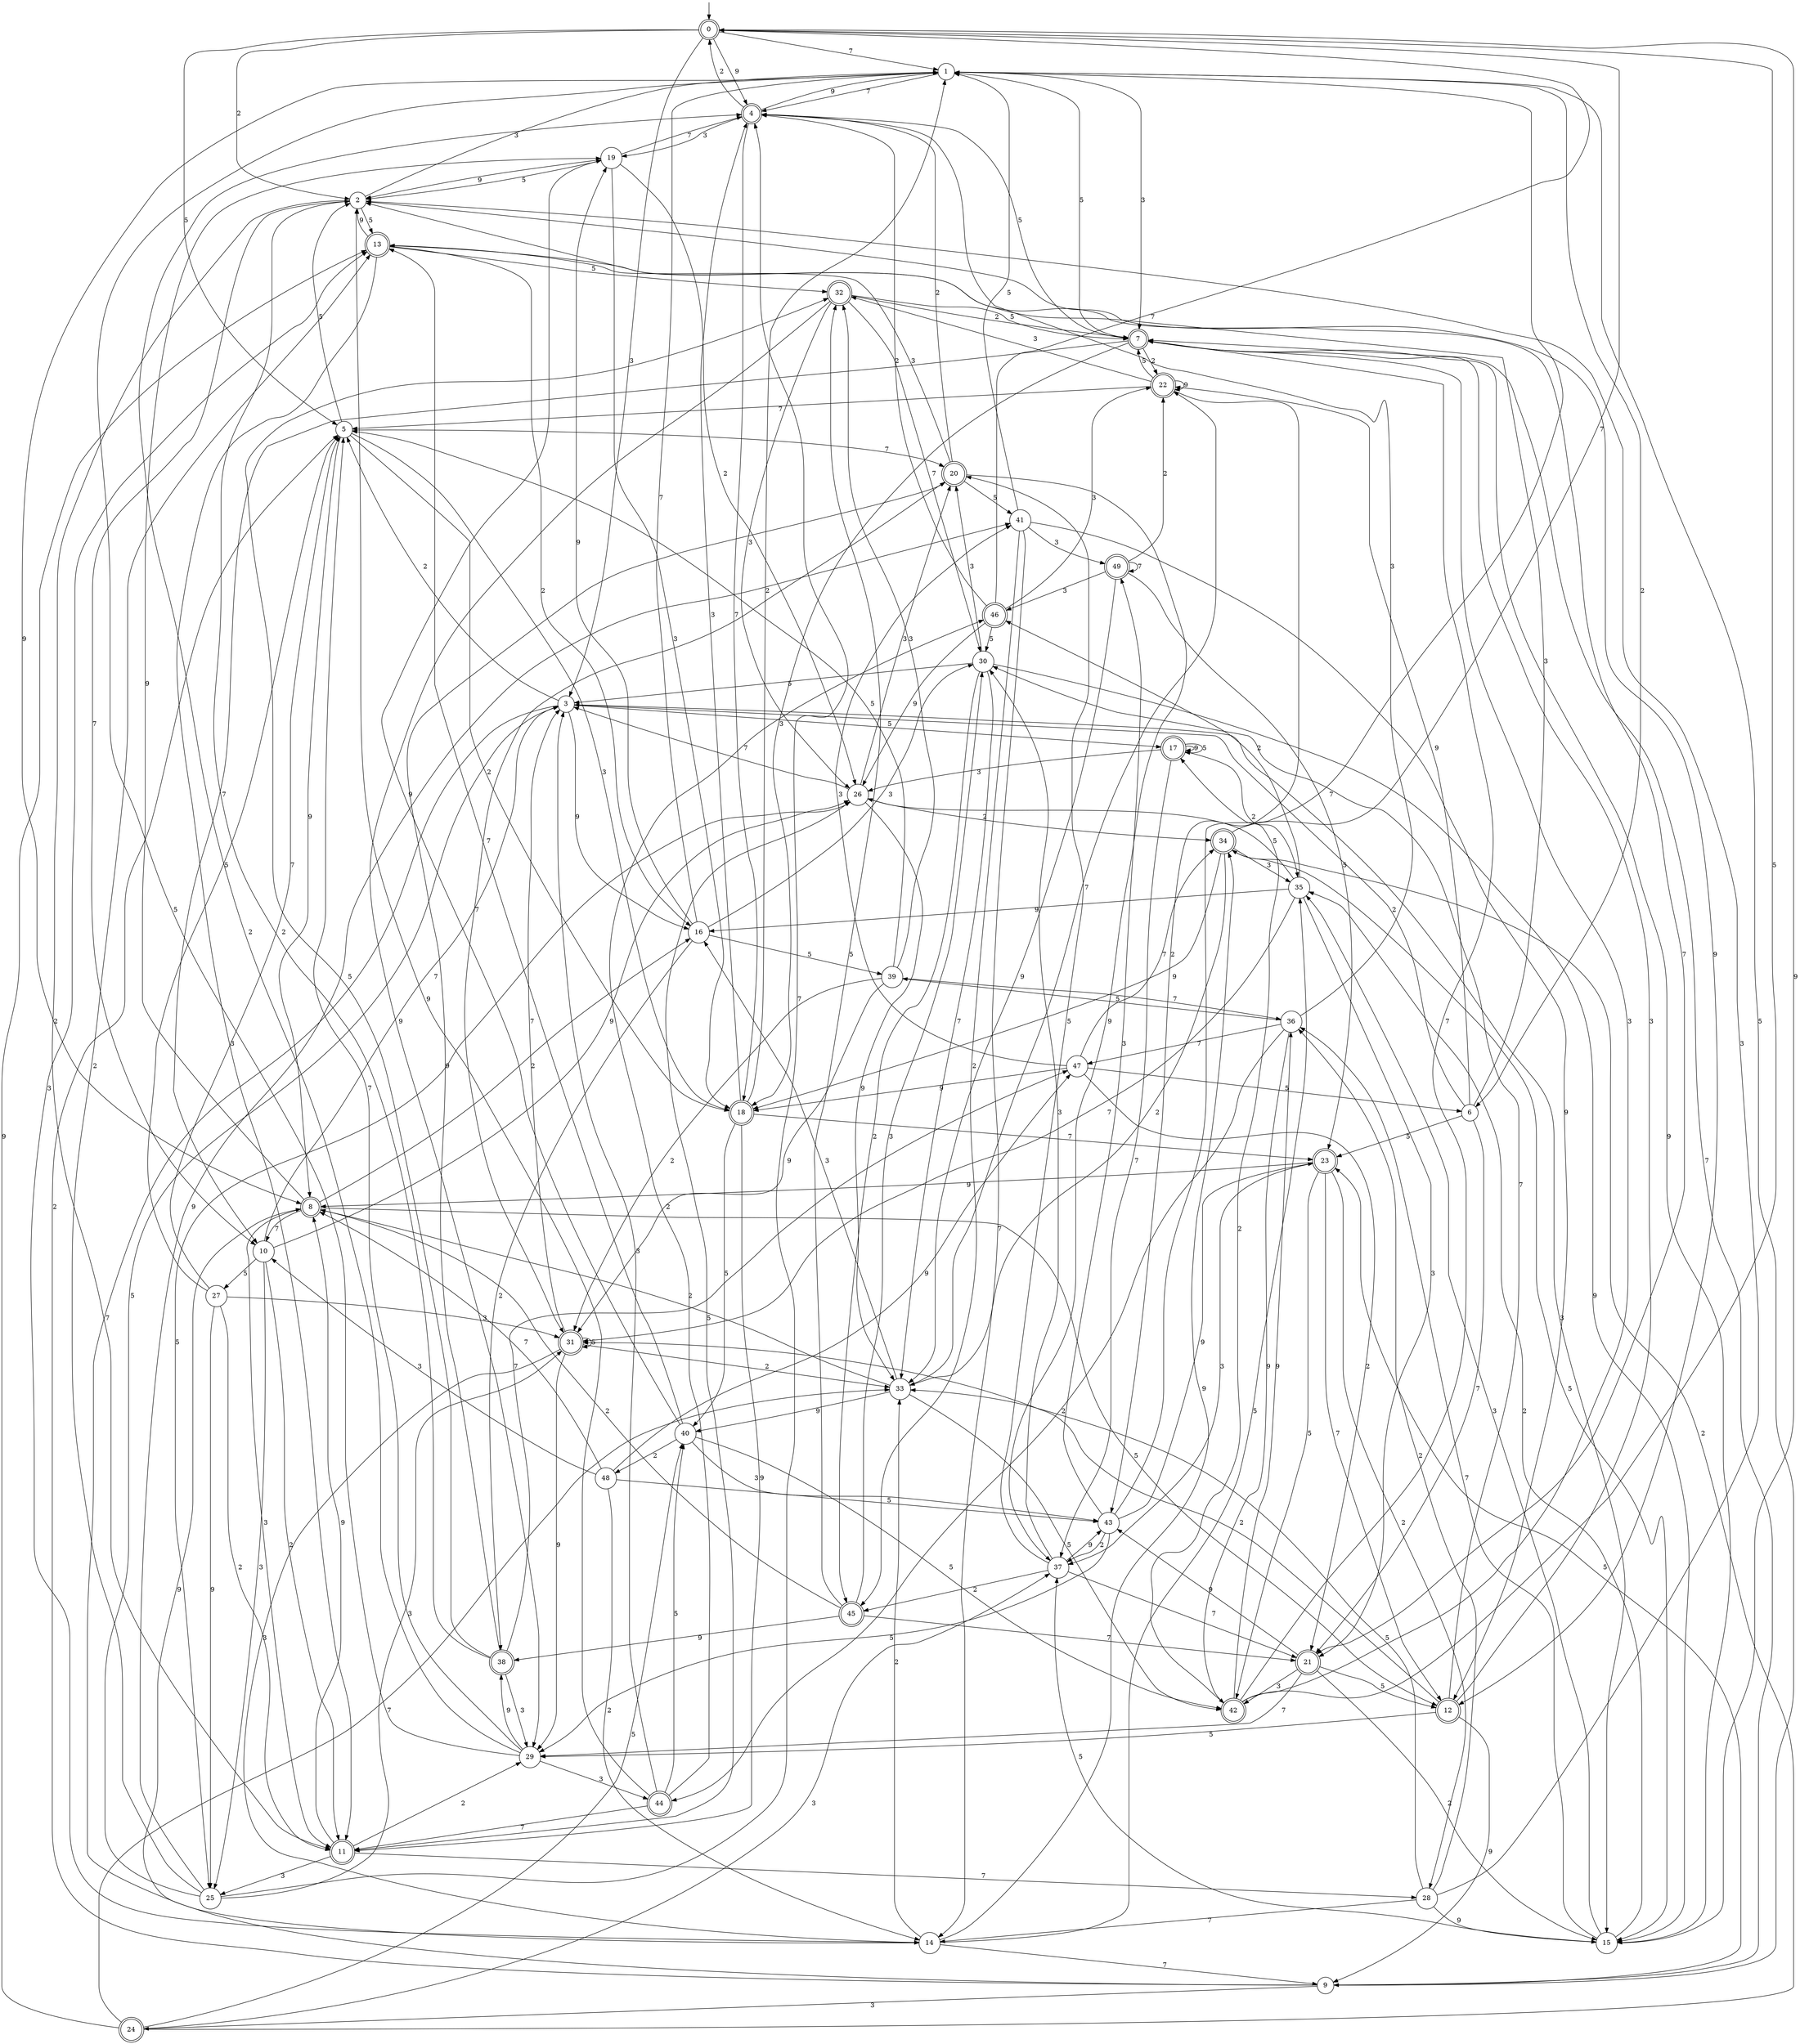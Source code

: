 digraph g {

	s0 [shape="doublecircle" label="0"];
	s1 [shape="circle" label="1"];
	s2 [shape="circle" label="2"];
	s3 [shape="circle" label="3"];
	s4 [shape="doublecircle" label="4"];
	s5 [shape="circle" label="5"];
	s6 [shape="circle" label="6"];
	s7 [shape="doublecircle" label="7"];
	s8 [shape="doublecircle" label="8"];
	s9 [shape="circle" label="9"];
	s10 [shape="circle" label="10"];
	s11 [shape="doublecircle" label="11"];
	s12 [shape="doublecircle" label="12"];
	s13 [shape="doublecircle" label="13"];
	s14 [shape="circle" label="14"];
	s15 [shape="circle" label="15"];
	s16 [shape="circle" label="16"];
	s17 [shape="doublecircle" label="17"];
	s18 [shape="doublecircle" label="18"];
	s19 [shape="circle" label="19"];
	s20 [shape="doublecircle" label="20"];
	s21 [shape="doublecircle" label="21"];
	s22 [shape="doublecircle" label="22"];
	s23 [shape="doublecircle" label="23"];
	s24 [shape="doublecircle" label="24"];
	s25 [shape="circle" label="25"];
	s26 [shape="circle" label="26"];
	s27 [shape="circle" label="27"];
	s28 [shape="circle" label="28"];
	s29 [shape="circle" label="29"];
	s30 [shape="circle" label="30"];
	s31 [shape="doublecircle" label="31"];
	s32 [shape="doublecircle" label="32"];
	s33 [shape="circle" label="33"];
	s34 [shape="doublecircle" label="34"];
	s35 [shape="circle" label="35"];
	s36 [shape="circle" label="36"];
	s37 [shape="circle" label="37"];
	s38 [shape="doublecircle" label="38"];
	s39 [shape="circle" label="39"];
	s40 [shape="circle" label="40"];
	s41 [shape="circle" label="41"];
	s42 [shape="doublecircle" label="42"];
	s43 [shape="circle" label="43"];
	s44 [shape="doublecircle" label="44"];
	s45 [shape="doublecircle" label="45"];
	s46 [shape="doublecircle" label="46"];
	s47 [shape="circle" label="47"];
	s48 [shape="circle" label="48"];
	s49 [shape="doublecircle" label="49"];
	s0 -> s1 [label="7"];
	s0 -> s2 [label="2"];
	s0 -> s3 [label="3"];
	s0 -> s4 [label="9"];
	s0 -> s5 [label="5"];
	s1 -> s4 [label="7"];
	s1 -> s6 [label="2"];
	s1 -> s7 [label="3"];
	s1 -> s8 [label="9"];
	s1 -> s9 [label="5"];
	s2 -> s10 [label="7"];
	s2 -> s11 [label="2"];
	s2 -> s1 [label="3"];
	s2 -> s12 [label="9"];
	s2 -> s13 [label="5"];
	s3 -> s14 [label="7"];
	s3 -> s5 [label="2"];
	s3 -> s15 [label="3"];
	s3 -> s16 [label="9"];
	s3 -> s17 [label="5"];
	s4 -> s18 [label="7"];
	s4 -> s0 [label="2"];
	s4 -> s19 [label="3"];
	s4 -> s1 [label="9"];
	s4 -> s7 [label="5"];
	s5 -> s20 [label="7"];
	s5 -> s18 [label="2"];
	s5 -> s18 [label="3"];
	s5 -> s8 [label="9"];
	s5 -> s2 [label="5"];
	s6 -> s21 [label="7"];
	s6 -> s3 [label="2"];
	s6 -> s2 [label="3"];
	s6 -> s22 [label="9"];
	s6 -> s23 [label="5"];
	s7 -> s10 [label="7"];
	s7 -> s22 [label="2"];
	s7 -> s18 [label="3"];
	s7 -> s15 [label="9"];
	s7 -> s1 [label="5"];
	s8 -> s10 [label="7"];
	s8 -> s16 [label="2"];
	s8 -> s11 [label="3"];
	s8 -> s19 [label="9"];
	s8 -> s12 [label="5"];
	s9 -> s7 [label="7"];
	s9 -> s5 [label="2"];
	s9 -> s24 [label="3"];
	s9 -> s8 [label="9"];
	s9 -> s23 [label="5"];
	s10 -> s3 [label="7"];
	s10 -> s11 [label="2"];
	s10 -> s25 [label="3"];
	s10 -> s26 [label="9"];
	s10 -> s27 [label="5"];
	s11 -> s28 [label="7"];
	s11 -> s29 [label="2"];
	s11 -> s25 [label="3"];
	s11 -> s8 [label="9"];
	s11 -> s26 [label="5"];
	s12 -> s30 [label="7"];
	s12 -> s31 [label="2"];
	s12 -> s7 [label="3"];
	s12 -> s9 [label="9"];
	s12 -> s29 [label="5"];
	s13 -> s21 [label="7"];
	s13 -> s16 [label="2"];
	s13 -> s11 [label="3"];
	s13 -> s2 [label="9"];
	s13 -> s32 [label="5"];
	s14 -> s9 [label="7"];
	s14 -> s33 [label="2"];
	s14 -> s13 [label="3"];
	s14 -> s34 [label="9"];
	s14 -> s35 [label="5"];
	s15 -> s36 [label="7"];
	s15 -> s35 [label="2"];
	s15 -> s35 [label="3"];
	s15 -> s0 [label="9"];
	s15 -> s37 [label="5"];
	s16 -> s1 [label="7"];
	s16 -> s38 [label="2"];
	s16 -> s30 [label="3"];
	s16 -> s19 [label="9"];
	s16 -> s39 [label="5"];
	s17 -> s37 [label="7"];
	s17 -> s35 [label="2"];
	s17 -> s26 [label="3"];
	s17 -> s17 [label="9"];
	s17 -> s17 [label="5"];
	s18 -> s23 [label="7"];
	s18 -> s1 [label="2"];
	s18 -> s4 [label="3"];
	s18 -> s11 [label="9"];
	s18 -> s40 [label="5"];
	s19 -> s4 [label="7"];
	s19 -> s26 [label="2"];
	s19 -> s18 [label="3"];
	s19 -> s2 [label="9"];
	s19 -> s2 [label="5"];
	s20 -> s31 [label="7"];
	s20 -> s4 [label="2"];
	s20 -> s13 [label="3"];
	s20 -> s37 [label="9"];
	s20 -> s41 [label="5"];
	s21 -> s29 [label="7"];
	s21 -> s15 [label="2"];
	s21 -> s42 [label="3"];
	s21 -> s43 [label="9"];
	s21 -> s12 [label="5"];
	s22 -> s5 [label="7"];
	s22 -> s43 [label="2"];
	s22 -> s32 [label="3"];
	s22 -> s22 [label="9"];
	s22 -> s7 [label="5"];
	s23 -> s12 [label="7"];
	s23 -> s28 [label="2"];
	s23 -> s37 [label="3"];
	s23 -> s8 [label="9"];
	s23 -> s42 [label="5"];
	s24 -> s33 [label="7"];
	s24 -> s34 [label="2"];
	s24 -> s37 [label="3"];
	s24 -> s13 [label="9"];
	s24 -> s40 [label="5"];
	s25 -> s4 [label="7"];
	s25 -> s13 [label="2"];
	s25 -> s31 [label="3"];
	s25 -> s41 [label="9"];
	s25 -> s3 [label="5"];
	s26 -> s3 [label="7"];
	s26 -> s34 [label="2"];
	s26 -> s20 [label="3"];
	s26 -> s33 [label="9"];
	s26 -> s25 [label="5"];
	s27 -> s5 [label="7"];
	s27 -> s11 [label="2"];
	s27 -> s31 [label="3"];
	s27 -> s25 [label="9"];
	s27 -> s5 [label="5"];
	s28 -> s14 [label="7"];
	s28 -> s36 [label="2"];
	s28 -> s2 [label="3"];
	s28 -> s15 [label="9"];
	s28 -> s33 [label="5"];
	s29 -> s5 [label="7"];
	s29 -> s4 [label="2"];
	s29 -> s44 [label="3"];
	s29 -> s38 [label="9"];
	s29 -> s1 [label="5"];
	s30 -> s33 [label="7"];
	s30 -> s45 [label="2"];
	s30 -> s20 [label="3"];
	s30 -> s15 [label="9"];
	s30 -> s3 [label="5"];
	s31 -> s3 [label="7"];
	s31 -> s33 [label="2"];
	s31 -> s14 [label="3"];
	s31 -> s29 [label="9"];
	s31 -> s31 [label="5"];
	s32 -> s30 [label="7"];
	s32 -> s7 [label="2"];
	s32 -> s26 [label="3"];
	s32 -> s29 [label="9"];
	s32 -> s7 [label="5"];
	s33 -> s22 [label="7"];
	s33 -> s8 [label="2"];
	s33 -> s16 [label="3"];
	s33 -> s40 [label="9"];
	s33 -> s42 [label="5"];
	s34 -> s0 [label="7"];
	s34 -> s33 [label="2"];
	s34 -> s35 [label="3"];
	s34 -> s18 [label="9"];
	s34 -> s15 [label="5"];
	s35 -> s31 [label="7"];
	s35 -> s46 [label="2"];
	s35 -> s21 [label="3"];
	s35 -> s16 [label="9"];
	s35 -> s26 [label="5"];
	s36 -> s47 [label="7"];
	s36 -> s44 [label="2"];
	s36 -> s4 [label="3"];
	s36 -> s42 [label="9"];
	s36 -> s39 [label="5"];
	s37 -> s21 [label="7"];
	s37 -> s45 [label="2"];
	s37 -> s30 [label="3"];
	s37 -> s43 [label="9"];
	s37 -> s20 [label="5"];
	s38 -> s47 [label="7"];
	s38 -> s2 [label="2"];
	s38 -> s29 [label="3"];
	s38 -> s20 [label="9"];
	s38 -> s32 [label="5"];
	s39 -> s36 [label="7"];
	s39 -> s31 [label="2"];
	s39 -> s32 [label="3"];
	s39 -> s31 [label="9"];
	s39 -> s5 [label="5"];
	s40 -> s13 [label="7"];
	s40 -> s48 [label="2"];
	s40 -> s43 [label="3"];
	s40 -> s19 [label="9"];
	s40 -> s42 [label="5"];
	s41 -> s14 [label="7"];
	s41 -> s45 [label="2"];
	s41 -> s49 [label="3"];
	s41 -> s12 [label="9"];
	s41 -> s1 [label="5"];
	s42 -> s7 [label="7"];
	s42 -> s17 [label="2"];
	s42 -> s7 [label="3"];
	s42 -> s36 [label="9"];
	s42 -> s0 [label="5"];
	s43 -> s1 [label="7"];
	s43 -> s37 [label="2"];
	s43 -> s49 [label="3"];
	s43 -> s23 [label="9"];
	s43 -> s29 [label="5"];
	s44 -> s11 [label="7"];
	s44 -> s46 [label="2"];
	s44 -> s3 [label="3"];
	s44 -> s2 [label="9"];
	s44 -> s40 [label="5"];
	s45 -> s21 [label="7"];
	s45 -> s8 [label="2"];
	s45 -> s30 [label="3"];
	s45 -> s38 [label="9"];
	s45 -> s32 [label="5"];
	s46 -> s0 [label="7"];
	s46 -> s4 [label="2"];
	s46 -> s22 [label="3"];
	s46 -> s26 [label="9"];
	s46 -> s30 [label="5"];
	s47 -> s34 [label="7"];
	s47 -> s21 [label="2"];
	s47 -> s41 [label="3"];
	s47 -> s18 [label="9"];
	s47 -> s6 [label="5"];
	s48 -> s8 [label="7"];
	s48 -> s14 [label="2"];
	s48 -> s10 [label="3"];
	s48 -> s47 [label="9"];
	s48 -> s43 [label="5"];
	s49 -> s49 [label="7"];
	s49 -> s22 [label="2"];
	s49 -> s46 [label="3"];
	s49 -> s33 [label="9"];
	s49 -> s23 [label="5"];

__start0 [label="" shape="none" width="0" height="0"];
__start0 -> s0;

}
